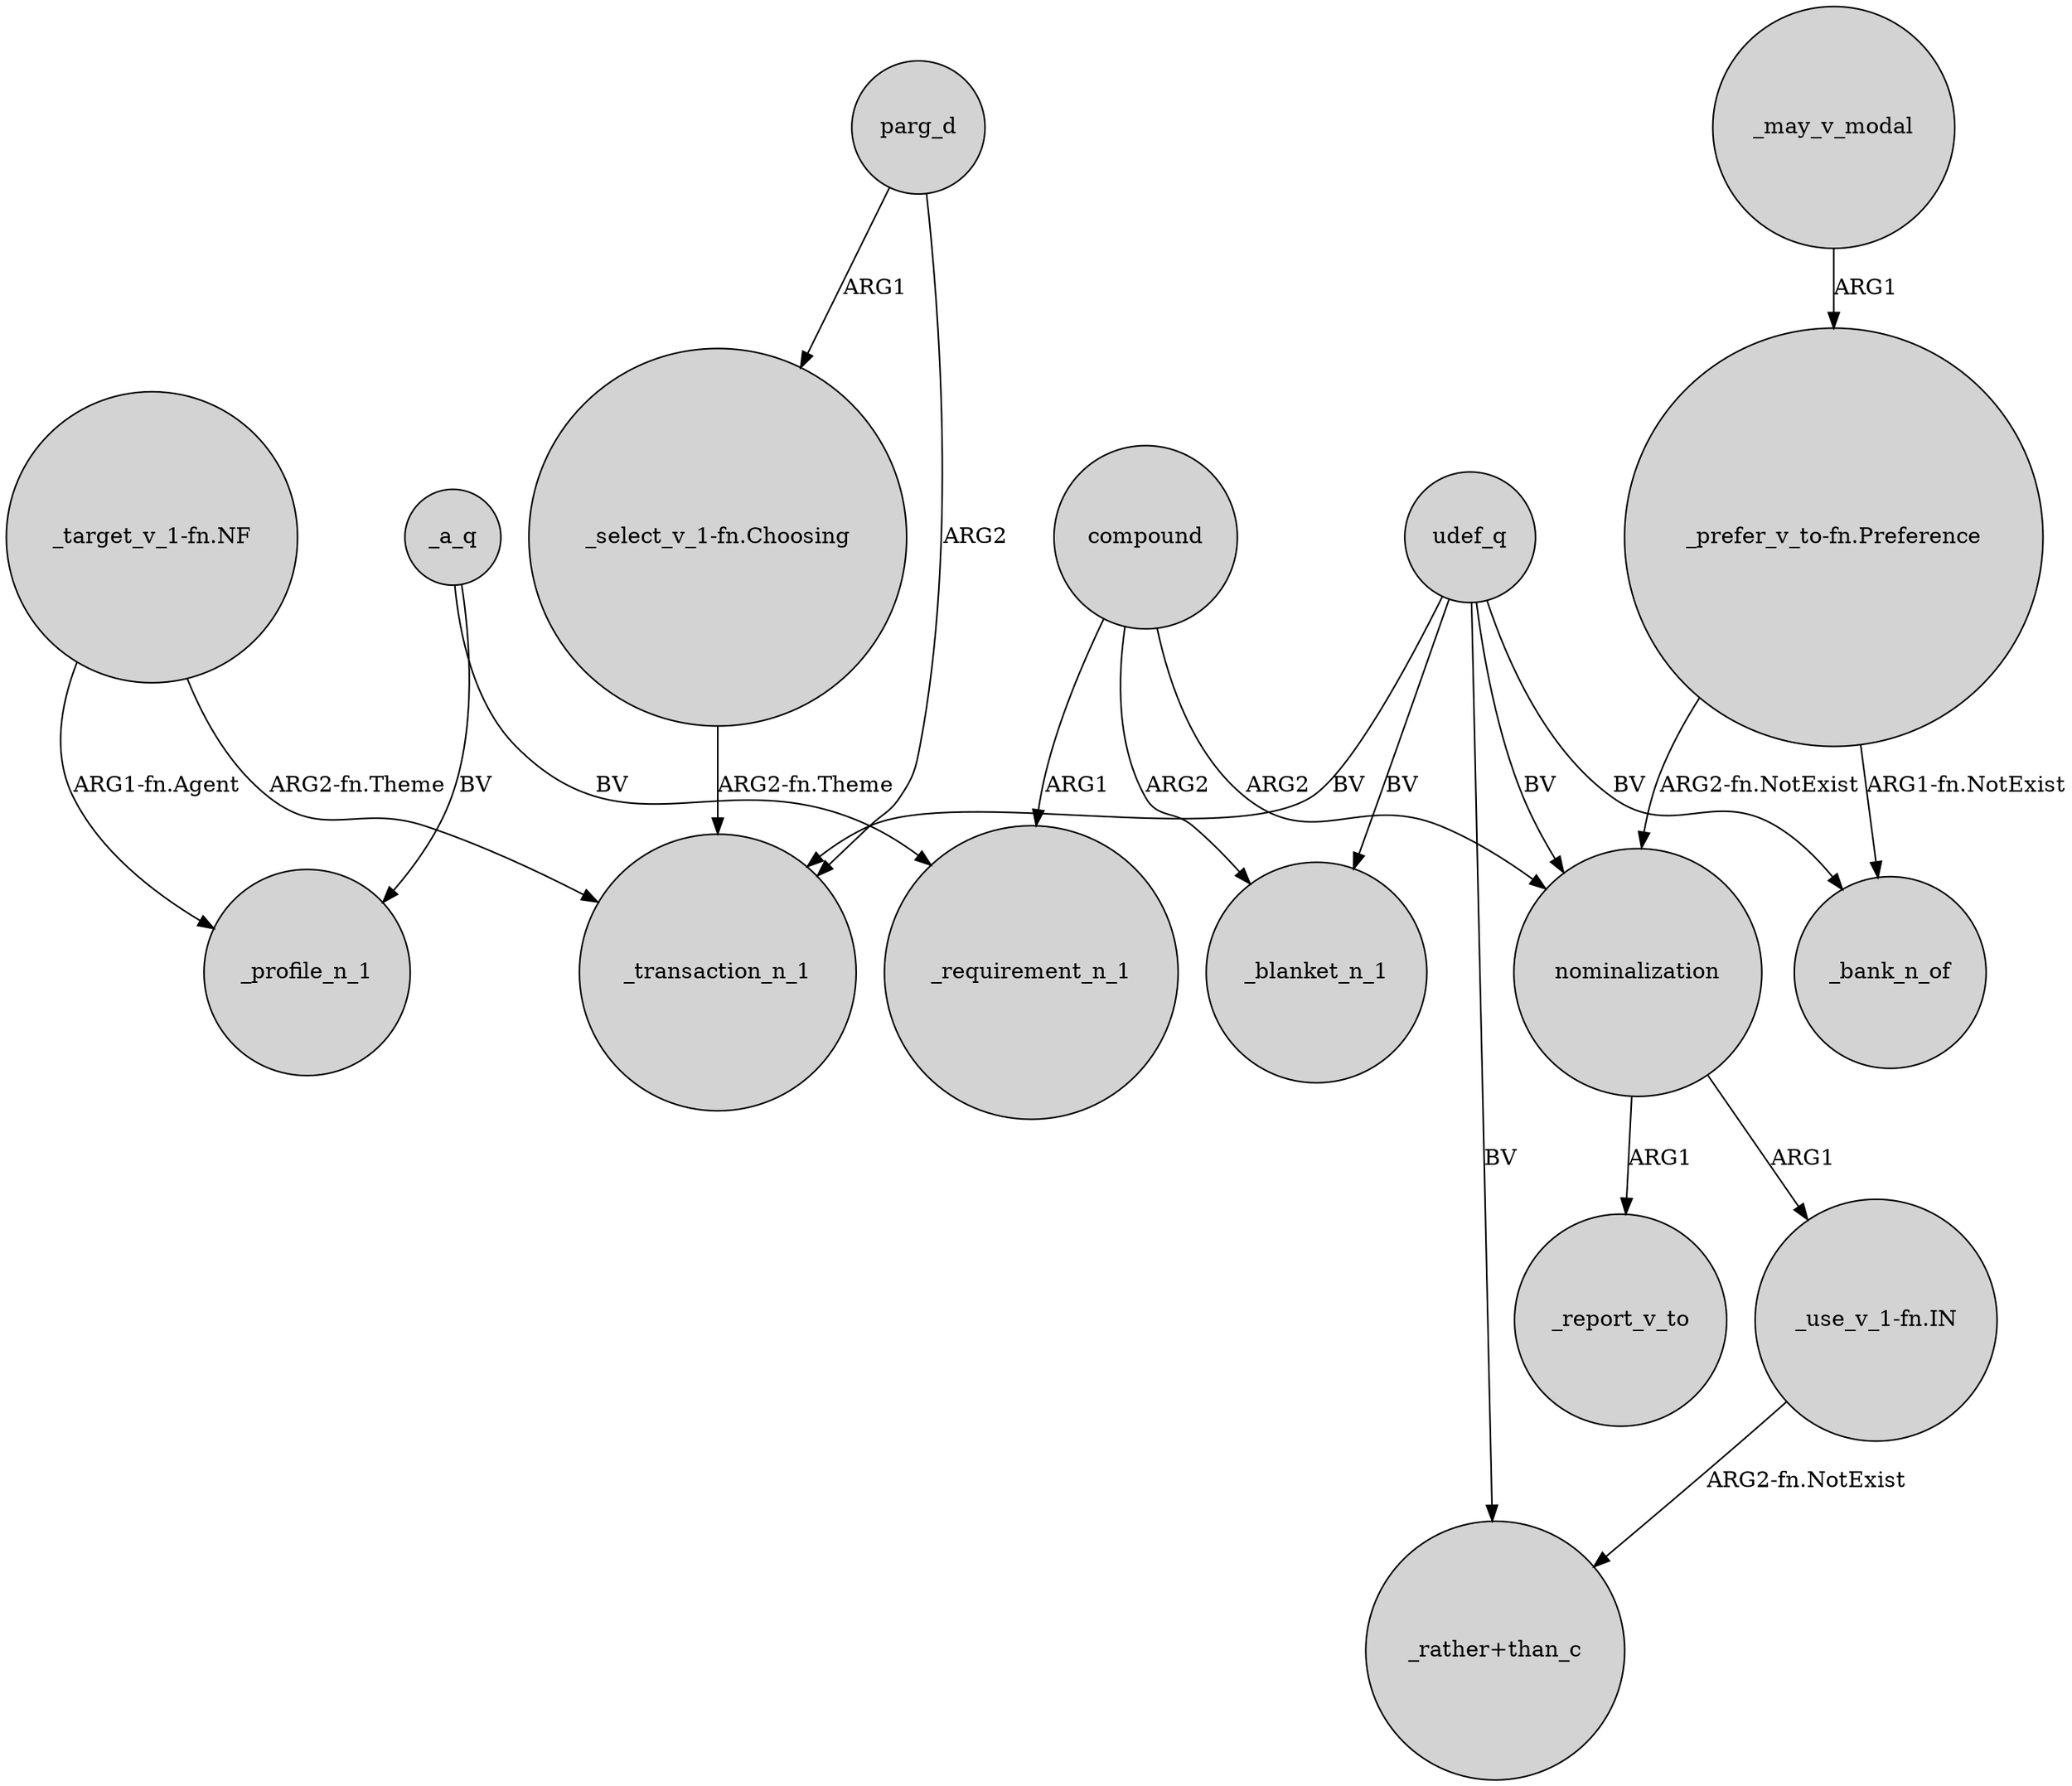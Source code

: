 digraph {
	node [shape=circle style=filled]
	_a_q -> _profile_n_1 [label=BV]
	"_prefer_v_to-fn.Preference" -> nominalization [label="ARG2-fn.NotExist"]
	"_target_v_1-fn.NF" -> _transaction_n_1 [label="ARG2-fn.Theme"]
	_a_q -> _requirement_n_1 [label=BV]
	"_target_v_1-fn.NF" -> _profile_n_1 [label="ARG1-fn.Agent"]
	compound -> nominalization [label=ARG2]
	"_use_v_1-fn.IN" -> "_rather+than_c" [label="ARG2-fn.NotExist"]
	parg_d -> _transaction_n_1 [label=ARG2]
	parg_d -> "_select_v_1-fn.Choosing" [label=ARG1]
	nominalization -> _report_v_to [label=ARG1]
	"_prefer_v_to-fn.Preference" -> _bank_n_of [label="ARG1-fn.NotExist"]
	udef_q -> "_rather+than_c" [label=BV]
	udef_q -> _transaction_n_1 [label=BV]
	udef_q -> _blanket_n_1 [label=BV]
	"_select_v_1-fn.Choosing" -> _transaction_n_1 [label="ARG2-fn.Theme"]
	udef_q -> nominalization [label=BV]
	compound -> _blanket_n_1 [label=ARG2]
	compound -> _requirement_n_1 [label=ARG1]
	_may_v_modal -> "_prefer_v_to-fn.Preference" [label=ARG1]
	udef_q -> _bank_n_of [label=BV]
	nominalization -> "_use_v_1-fn.IN" [label=ARG1]
}
